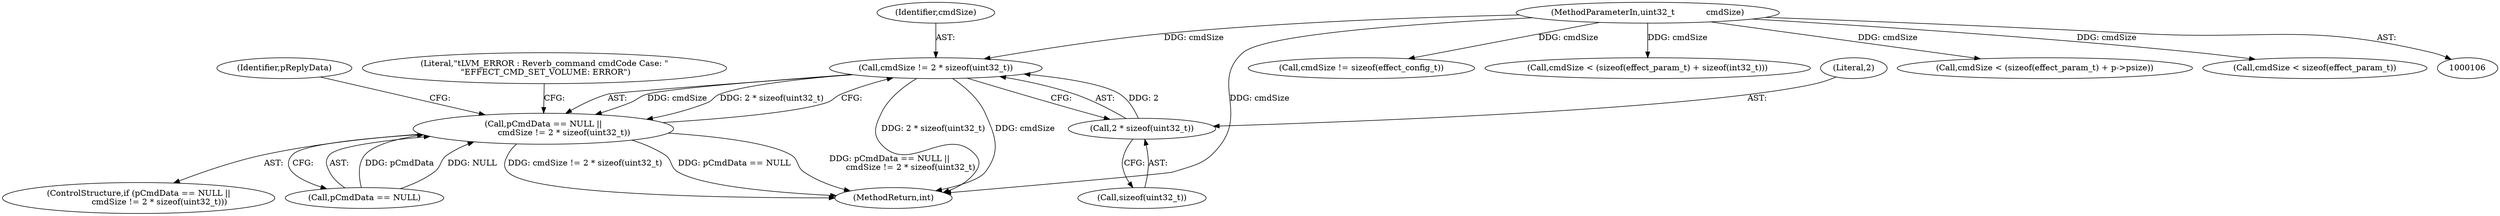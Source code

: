 digraph "0_Android_f490fc335772a9b14e78997486f4a572b0594c04_0@API" {
"1000566" [label="(Call,cmdSize != 2 * sizeof(uint32_t))"];
"1000109" [label="(MethodParameterIn,uint32_t            cmdSize)"];
"1000568" [label="(Call,2 * sizeof(uint32_t))"];
"1000562" [label="(Call,pCmdData == NULL ||\n                cmdSize != 2 * sizeof(uint32_t))"];
"1000570" [label="(Call,sizeof(uint32_t))"];
"1000173" [label="(Call,cmdSize != sizeof(effect_config_t))"];
"1000109" [label="(MethodParameterIn,uint32_t            cmdSize)"];
"1000566" [label="(Call,cmdSize != 2 * sizeof(uint32_t))"];
"1000580" [label="(Identifier,pReplyData)"];
"1000380" [label="(Call,cmdSize < (sizeof(effect_param_t) + sizeof(int32_t)))"];
"1000569" [label="(Literal,2)"];
"1000561" [label="(ControlStructure,if (pCmdData == NULL ||\n                cmdSize != 2 * sizeof(uint32_t)))"];
"1000574" [label="(Literal,\"\tLVM_ERROR : Reverb_command cmdCode Case: \"\n \"EFFECT_CMD_SET_VOLUME: ERROR\")"];
"1000562" [label="(Call,pCmdData == NULL ||\n                cmdSize != 2 * sizeof(uint32_t))"];
"1000567" [label="(Identifier,cmdSize)"];
"1000688" [label="(MethodReturn,int)"];
"1000279" [label="(Call,cmdSize < (sizeof(effect_param_t) + p->psize))"];
"1000563" [label="(Call,pCmdData == NULL)"];
"1000274" [label="(Call,cmdSize < sizeof(effect_param_t))"];
"1000568" [label="(Call,2 * sizeof(uint32_t))"];
"1000566" -> "1000562"  [label="AST: "];
"1000566" -> "1000568"  [label="CFG: "];
"1000567" -> "1000566"  [label="AST: "];
"1000568" -> "1000566"  [label="AST: "];
"1000562" -> "1000566"  [label="CFG: "];
"1000566" -> "1000688"  [label="DDG: 2 * sizeof(uint32_t)"];
"1000566" -> "1000688"  [label="DDG: cmdSize"];
"1000566" -> "1000562"  [label="DDG: cmdSize"];
"1000566" -> "1000562"  [label="DDG: 2 * sizeof(uint32_t)"];
"1000109" -> "1000566"  [label="DDG: cmdSize"];
"1000568" -> "1000566"  [label="DDG: 2"];
"1000109" -> "1000106"  [label="AST: "];
"1000109" -> "1000688"  [label="DDG: cmdSize"];
"1000109" -> "1000173"  [label="DDG: cmdSize"];
"1000109" -> "1000274"  [label="DDG: cmdSize"];
"1000109" -> "1000279"  [label="DDG: cmdSize"];
"1000109" -> "1000380"  [label="DDG: cmdSize"];
"1000568" -> "1000570"  [label="CFG: "];
"1000569" -> "1000568"  [label="AST: "];
"1000570" -> "1000568"  [label="AST: "];
"1000562" -> "1000561"  [label="AST: "];
"1000562" -> "1000563"  [label="CFG: "];
"1000563" -> "1000562"  [label="AST: "];
"1000574" -> "1000562"  [label="CFG: "];
"1000580" -> "1000562"  [label="CFG: "];
"1000562" -> "1000688"  [label="DDG: pCmdData == NULL"];
"1000562" -> "1000688"  [label="DDG: pCmdData == NULL ||\n                cmdSize != 2 * sizeof(uint32_t)"];
"1000562" -> "1000688"  [label="DDG: cmdSize != 2 * sizeof(uint32_t)"];
"1000563" -> "1000562"  [label="DDG: pCmdData"];
"1000563" -> "1000562"  [label="DDG: NULL"];
}
